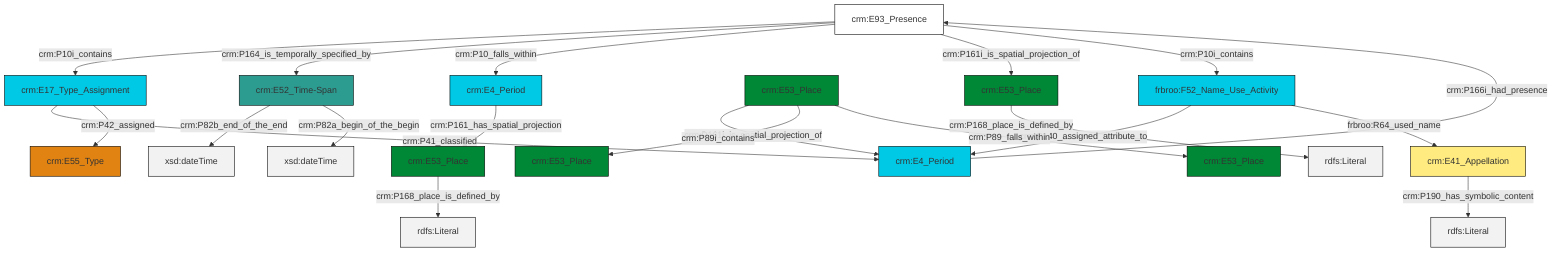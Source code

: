 graph TD
classDef Literal fill:#f2f2f2,stroke:#000000;
classDef CRM_Entity fill:#FFFFFF,stroke:#000000;
classDef Temporal_Entity fill:#00C9E6, stroke:#000000;
classDef Type fill:#E18312, stroke:#000000;
classDef Time-Span fill:#2C9C91, stroke:#000000;
classDef Appellation fill:#FFEB7F, stroke:#000000;
classDef Place fill:#008836, stroke:#000000;
classDef Persistent_Item fill:#B266B2, stroke:#000000;
classDef Conceptual_Object fill:#FFD700, stroke:#000000;
classDef Physical_Thing fill:#D2B48C, stroke:#000000;
classDef Actor fill:#f58aad, stroke:#000000;
classDef PC_Classes fill:#4ce600, stroke:#000000;
classDef Multi fill:#cccccc,stroke:#000000;

0["crm:E93_Presence"]:::CRM_Entity -->|crm:P10i_contains| 1["crm:E17_Type_Assignment"]:::Temporal_Entity
1["crm:E17_Type_Assignment"]:::Temporal_Entity -->|crm:P41_classified| 2["crm:E4_Period"]:::Temporal_Entity
0["crm:E93_Presence"]:::CRM_Entity -->|crm:P164_is_temporally_specified_by| 3["crm:E52_Time-Span"]:::Time-Span
4["frbroo:F52_Name_Use_Activity"]:::Temporal_Entity -->|crm:P140_assigned_attribute_to| 2["crm:E4_Period"]:::Temporal_Entity
5["crm:E53_Place"]:::Place -->|crm:P168_place_is_defined_by| 6[rdfs:Literal]:::Literal
2["crm:E4_Period"]:::Temporal_Entity -->|crm:P166i_had_presence| 0["crm:E93_Presence"]:::CRM_Entity
8["crm:E53_Place"]:::Place -->|crm:P161i_is_spatial_projection_of| 2["crm:E4_Period"]:::Temporal_Entity
9["crm:E4_Period"]:::Temporal_Entity -->|crm:P161_has_spatial_projection| 5["crm:E53_Place"]:::Place
3["crm:E52_Time-Span"]:::Time-Span -->|crm:P82b_end_of_the_end| 13[xsd:dateTime]:::Literal
8["crm:E53_Place"]:::Place -->|crm:P89i_contains| 14["crm:E53_Place"]:::Place
4["frbroo:F52_Name_Use_Activity"]:::Temporal_Entity -->|frbroo:R64_used_name| 16["crm:E41_Appellation"]:::Appellation
8["crm:E53_Place"]:::Place -->|crm:P89_falls_within| 17["crm:E53_Place"]:::Place
16["crm:E41_Appellation"]:::Appellation -->|crm:P190_has_symbolic_content| 23[rdfs:Literal]:::Literal
19["crm:E53_Place"]:::Place -->|crm:P168_place_is_defined_by| 29[rdfs:Literal]:::Literal
0["crm:E93_Presence"]:::CRM_Entity -->|crm:P10_falls_within| 9["crm:E4_Period"]:::Temporal_Entity
1["crm:E17_Type_Assignment"]:::Temporal_Entity -->|crm:P42_assigned| 26["crm:E55_Type"]:::Type
0["crm:E93_Presence"]:::CRM_Entity -->|crm:P161i_is_spatial_projection_of| 19["crm:E53_Place"]:::Place
3["crm:E52_Time-Span"]:::Time-Span -->|crm:P82a_begin_of_the_begin| 30[xsd:dateTime]:::Literal
0["crm:E93_Presence"]:::CRM_Entity -->|crm:P10i_contains| 4["frbroo:F52_Name_Use_Activity"]:::Temporal_Entity